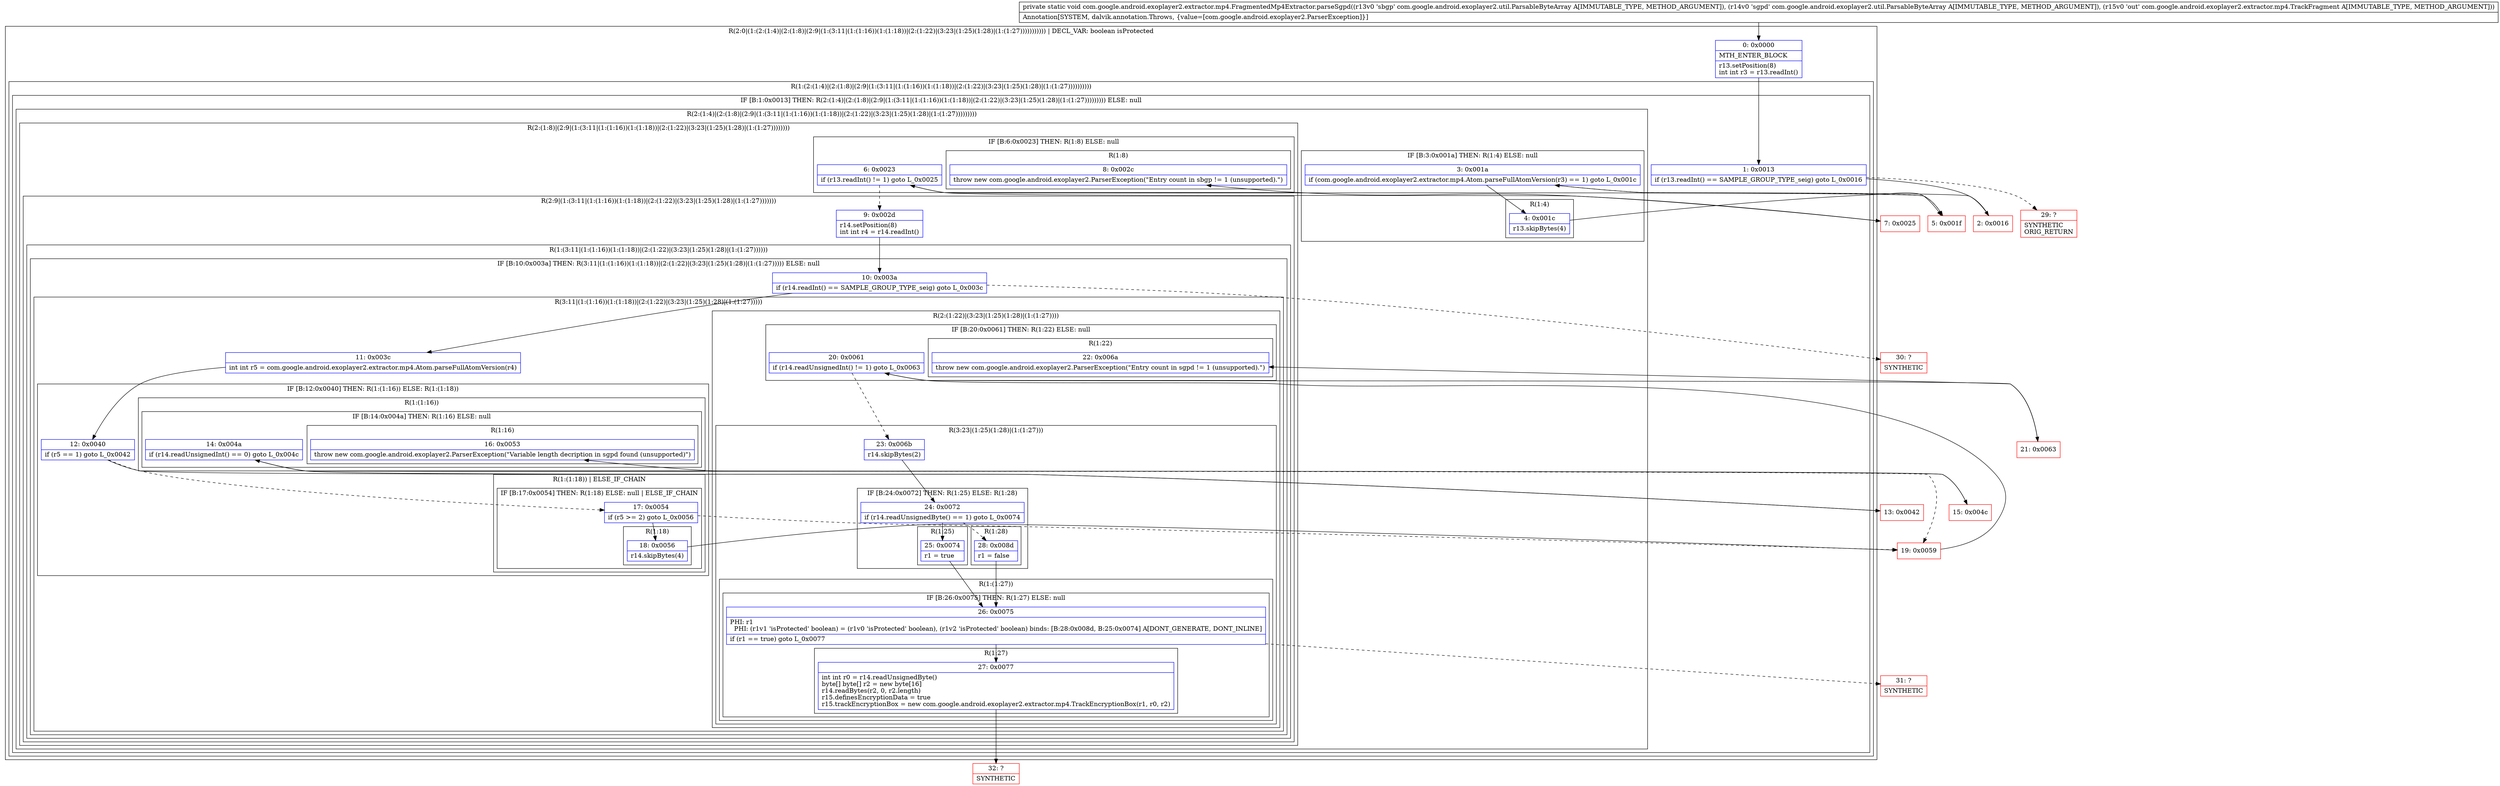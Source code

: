 digraph "CFG forcom.google.android.exoplayer2.extractor.mp4.FragmentedMp4Extractor.parseSgpd(Lcom\/google\/android\/exoplayer2\/util\/ParsableByteArray;Lcom\/google\/android\/exoplayer2\/util\/ParsableByteArray;Lcom\/google\/android\/exoplayer2\/extractor\/mp4\/TrackFragment;)V" {
subgraph cluster_Region_774966036 {
label = "R(2:0|(1:(2:(1:4)|(2:(1:8)|(2:9|(1:(3:11|(1:(1:16))(1:(1:18))|(2:(1:22)|(3:23|(1:25)(1:28)|(1:(1:27))))))))))) | DECL_VAR: boolean isProtected\l";
node [shape=record,color=blue];
Node_0 [shape=record,label="{0\:\ 0x0000|MTH_ENTER_BLOCK\l|r13.setPosition(8)\lint int r3 = r13.readInt()\l}"];
subgraph cluster_Region_746066057 {
label = "R(1:(2:(1:4)|(2:(1:8)|(2:9|(1:(3:11|(1:(1:16))(1:(1:18))|(2:(1:22)|(3:23|(1:25)(1:28)|(1:(1:27))))))))))";
node [shape=record,color=blue];
subgraph cluster_IfRegion_406709752 {
label = "IF [B:1:0x0013] THEN: R(2:(1:4)|(2:(1:8)|(2:9|(1:(3:11|(1:(1:16))(1:(1:18))|(2:(1:22)|(3:23|(1:25)(1:28)|(1:(1:27))))))))) ELSE: null";
node [shape=record,color=blue];
Node_1 [shape=record,label="{1\:\ 0x0013|if (r13.readInt() == SAMPLE_GROUP_TYPE_seig) goto L_0x0016\l}"];
subgraph cluster_Region_1587185536 {
label = "R(2:(1:4)|(2:(1:8)|(2:9|(1:(3:11|(1:(1:16))(1:(1:18))|(2:(1:22)|(3:23|(1:25)(1:28)|(1:(1:27)))))))))";
node [shape=record,color=blue];
subgraph cluster_IfRegion_604041057 {
label = "IF [B:3:0x001a] THEN: R(1:4) ELSE: null";
node [shape=record,color=blue];
Node_3 [shape=record,label="{3\:\ 0x001a|if (com.google.android.exoplayer2.extractor.mp4.Atom.parseFullAtomVersion(r3) == 1) goto L_0x001c\l}"];
subgraph cluster_Region_472528902 {
label = "R(1:4)";
node [shape=record,color=blue];
Node_4 [shape=record,label="{4\:\ 0x001c|r13.skipBytes(4)\l}"];
}
}
subgraph cluster_Region_1882890066 {
label = "R(2:(1:8)|(2:9|(1:(3:11|(1:(1:16))(1:(1:18))|(2:(1:22)|(3:23|(1:25)(1:28)|(1:(1:27))))))))";
node [shape=record,color=blue];
subgraph cluster_IfRegion_123713160 {
label = "IF [B:6:0x0023] THEN: R(1:8) ELSE: null";
node [shape=record,color=blue];
Node_6 [shape=record,label="{6\:\ 0x0023|if (r13.readInt() != 1) goto L_0x0025\l}"];
subgraph cluster_Region_225675108 {
label = "R(1:8)";
node [shape=record,color=blue];
Node_8 [shape=record,label="{8\:\ 0x002c|throw new com.google.android.exoplayer2.ParserException(\"Entry count in sbgp != 1 (unsupported).\")\l}"];
}
}
subgraph cluster_Region_1507767822 {
label = "R(2:9|(1:(3:11|(1:(1:16))(1:(1:18))|(2:(1:22)|(3:23|(1:25)(1:28)|(1:(1:27)))))))";
node [shape=record,color=blue];
Node_9 [shape=record,label="{9\:\ 0x002d|r14.setPosition(8)\lint int r4 = r14.readInt()\l}"];
subgraph cluster_Region_1087661252 {
label = "R(1:(3:11|(1:(1:16))(1:(1:18))|(2:(1:22)|(3:23|(1:25)(1:28)|(1:(1:27))))))";
node [shape=record,color=blue];
subgraph cluster_IfRegion_1680909187 {
label = "IF [B:10:0x003a] THEN: R(3:11|(1:(1:16))(1:(1:18))|(2:(1:22)|(3:23|(1:25)(1:28)|(1:(1:27))))) ELSE: null";
node [shape=record,color=blue];
Node_10 [shape=record,label="{10\:\ 0x003a|if (r14.readInt() == SAMPLE_GROUP_TYPE_seig) goto L_0x003c\l}"];
subgraph cluster_Region_392514242 {
label = "R(3:11|(1:(1:16))(1:(1:18))|(2:(1:22)|(3:23|(1:25)(1:28)|(1:(1:27)))))";
node [shape=record,color=blue];
Node_11 [shape=record,label="{11\:\ 0x003c|int int r5 = com.google.android.exoplayer2.extractor.mp4.Atom.parseFullAtomVersion(r4)\l}"];
subgraph cluster_IfRegion_824875665 {
label = "IF [B:12:0x0040] THEN: R(1:(1:16)) ELSE: R(1:(1:18))";
node [shape=record,color=blue];
Node_12 [shape=record,label="{12\:\ 0x0040|if (r5 == 1) goto L_0x0042\l}"];
subgraph cluster_Region_513913467 {
label = "R(1:(1:16))";
node [shape=record,color=blue];
subgraph cluster_IfRegion_259546732 {
label = "IF [B:14:0x004a] THEN: R(1:16) ELSE: null";
node [shape=record,color=blue];
Node_14 [shape=record,label="{14\:\ 0x004a|if (r14.readUnsignedInt() == 0) goto L_0x004c\l}"];
subgraph cluster_Region_1818884355 {
label = "R(1:16)";
node [shape=record,color=blue];
Node_16 [shape=record,label="{16\:\ 0x0053|throw new com.google.android.exoplayer2.ParserException(\"Variable length decription in sgpd found (unsupported)\")\l}"];
}
}
}
subgraph cluster_Region_228877238 {
label = "R(1:(1:18)) | ELSE_IF_CHAIN\l";
node [shape=record,color=blue];
subgraph cluster_IfRegion_317853746 {
label = "IF [B:17:0x0054] THEN: R(1:18) ELSE: null | ELSE_IF_CHAIN\l";
node [shape=record,color=blue];
Node_17 [shape=record,label="{17\:\ 0x0054|if (r5 \>= 2) goto L_0x0056\l}"];
subgraph cluster_Region_512043539 {
label = "R(1:18)";
node [shape=record,color=blue];
Node_18 [shape=record,label="{18\:\ 0x0056|r14.skipBytes(4)\l}"];
}
}
}
}
subgraph cluster_Region_1396935825 {
label = "R(2:(1:22)|(3:23|(1:25)(1:28)|(1:(1:27))))";
node [shape=record,color=blue];
subgraph cluster_IfRegion_1891751451 {
label = "IF [B:20:0x0061] THEN: R(1:22) ELSE: null";
node [shape=record,color=blue];
Node_20 [shape=record,label="{20\:\ 0x0061|if (r14.readUnsignedInt() != 1) goto L_0x0063\l}"];
subgraph cluster_Region_1591124582 {
label = "R(1:22)";
node [shape=record,color=blue];
Node_22 [shape=record,label="{22\:\ 0x006a|throw new com.google.android.exoplayer2.ParserException(\"Entry count in sgpd != 1 (unsupported).\")\l}"];
}
}
subgraph cluster_Region_1773456925 {
label = "R(3:23|(1:25)(1:28)|(1:(1:27)))";
node [shape=record,color=blue];
Node_23 [shape=record,label="{23\:\ 0x006b|r14.skipBytes(2)\l}"];
subgraph cluster_IfRegion_643625150 {
label = "IF [B:24:0x0072] THEN: R(1:25) ELSE: R(1:28)";
node [shape=record,color=blue];
Node_24 [shape=record,label="{24\:\ 0x0072|if (r14.readUnsignedByte() == 1) goto L_0x0074\l}"];
subgraph cluster_Region_54449386 {
label = "R(1:25)";
node [shape=record,color=blue];
Node_25 [shape=record,label="{25\:\ 0x0074|r1 = true\l}"];
}
subgraph cluster_Region_1051769508 {
label = "R(1:28)";
node [shape=record,color=blue];
Node_28 [shape=record,label="{28\:\ 0x008d|r1 = false\l}"];
}
}
subgraph cluster_Region_1490258784 {
label = "R(1:(1:27))";
node [shape=record,color=blue];
subgraph cluster_IfRegion_872269710 {
label = "IF [B:26:0x0075] THEN: R(1:27) ELSE: null";
node [shape=record,color=blue];
Node_26 [shape=record,label="{26\:\ 0x0075|PHI: r1 \l  PHI: (r1v1 'isProtected' boolean) = (r1v0 'isProtected' boolean), (r1v2 'isProtected' boolean) binds: [B:28:0x008d, B:25:0x0074] A[DONT_GENERATE, DONT_INLINE]\l|if (r1 == true) goto L_0x0077\l}"];
subgraph cluster_Region_1713711118 {
label = "R(1:27)";
node [shape=record,color=blue];
Node_27 [shape=record,label="{27\:\ 0x0077|int int r0 = r14.readUnsignedByte()\lbyte[] byte[] r2 = new byte[16]\lr14.readBytes(r2, 0, r2.length)\lr15.definesEncryptionData = true\lr15.trackEncryptionBox = new com.google.android.exoplayer2.extractor.mp4.TrackEncryptionBox(r1, r0, r2)\l}"];
}
}
}
}
}
}
}
}
}
}
}
}
}
}
Node_2 [shape=record,color=red,label="{2\:\ 0x0016}"];
Node_5 [shape=record,color=red,label="{5\:\ 0x001f}"];
Node_7 [shape=record,color=red,label="{7\:\ 0x0025}"];
Node_13 [shape=record,color=red,label="{13\:\ 0x0042}"];
Node_15 [shape=record,color=red,label="{15\:\ 0x004c}"];
Node_19 [shape=record,color=red,label="{19\:\ 0x0059}"];
Node_21 [shape=record,color=red,label="{21\:\ 0x0063}"];
Node_29 [shape=record,color=red,label="{29\:\ ?|SYNTHETIC\lORIG_RETURN\l}"];
Node_30 [shape=record,color=red,label="{30\:\ ?|SYNTHETIC\l}"];
Node_31 [shape=record,color=red,label="{31\:\ ?|SYNTHETIC\l}"];
Node_32 [shape=record,color=red,label="{32\:\ ?|SYNTHETIC\l}"];
MethodNode[shape=record,label="{private static void com.google.android.exoplayer2.extractor.mp4.FragmentedMp4Extractor.parseSgpd((r13v0 'sbgp' com.google.android.exoplayer2.util.ParsableByteArray A[IMMUTABLE_TYPE, METHOD_ARGUMENT]), (r14v0 'sgpd' com.google.android.exoplayer2.util.ParsableByteArray A[IMMUTABLE_TYPE, METHOD_ARGUMENT]), (r15v0 'out' com.google.android.exoplayer2.extractor.mp4.TrackFragment A[IMMUTABLE_TYPE, METHOD_ARGUMENT]))  | Annotation[SYSTEM, dalvik.annotation.Throws, \{value=[com.google.android.exoplayer2.ParserException]\}]\l}"];
MethodNode -> Node_0;
Node_0 -> Node_1;
Node_1 -> Node_2;
Node_1 -> Node_29[style=dashed];
Node_3 -> Node_4;
Node_3 -> Node_5[style=dashed];
Node_4 -> Node_5;
Node_6 -> Node_7;
Node_6 -> Node_9[style=dashed];
Node_9 -> Node_10;
Node_10 -> Node_11;
Node_10 -> Node_30[style=dashed];
Node_11 -> Node_12;
Node_12 -> Node_13;
Node_12 -> Node_17[style=dashed];
Node_14 -> Node_15;
Node_14 -> Node_19[style=dashed];
Node_17 -> Node_18;
Node_17 -> Node_19[style=dashed];
Node_18 -> Node_19;
Node_20 -> Node_21;
Node_20 -> Node_23[style=dashed];
Node_23 -> Node_24;
Node_24 -> Node_25;
Node_24 -> Node_28[style=dashed];
Node_25 -> Node_26;
Node_28 -> Node_26;
Node_26 -> Node_27;
Node_26 -> Node_31[style=dashed];
Node_27 -> Node_32;
Node_2 -> Node_3;
Node_5 -> Node_6;
Node_7 -> Node_8;
Node_13 -> Node_14;
Node_15 -> Node_16;
Node_19 -> Node_20;
Node_21 -> Node_22;
}

